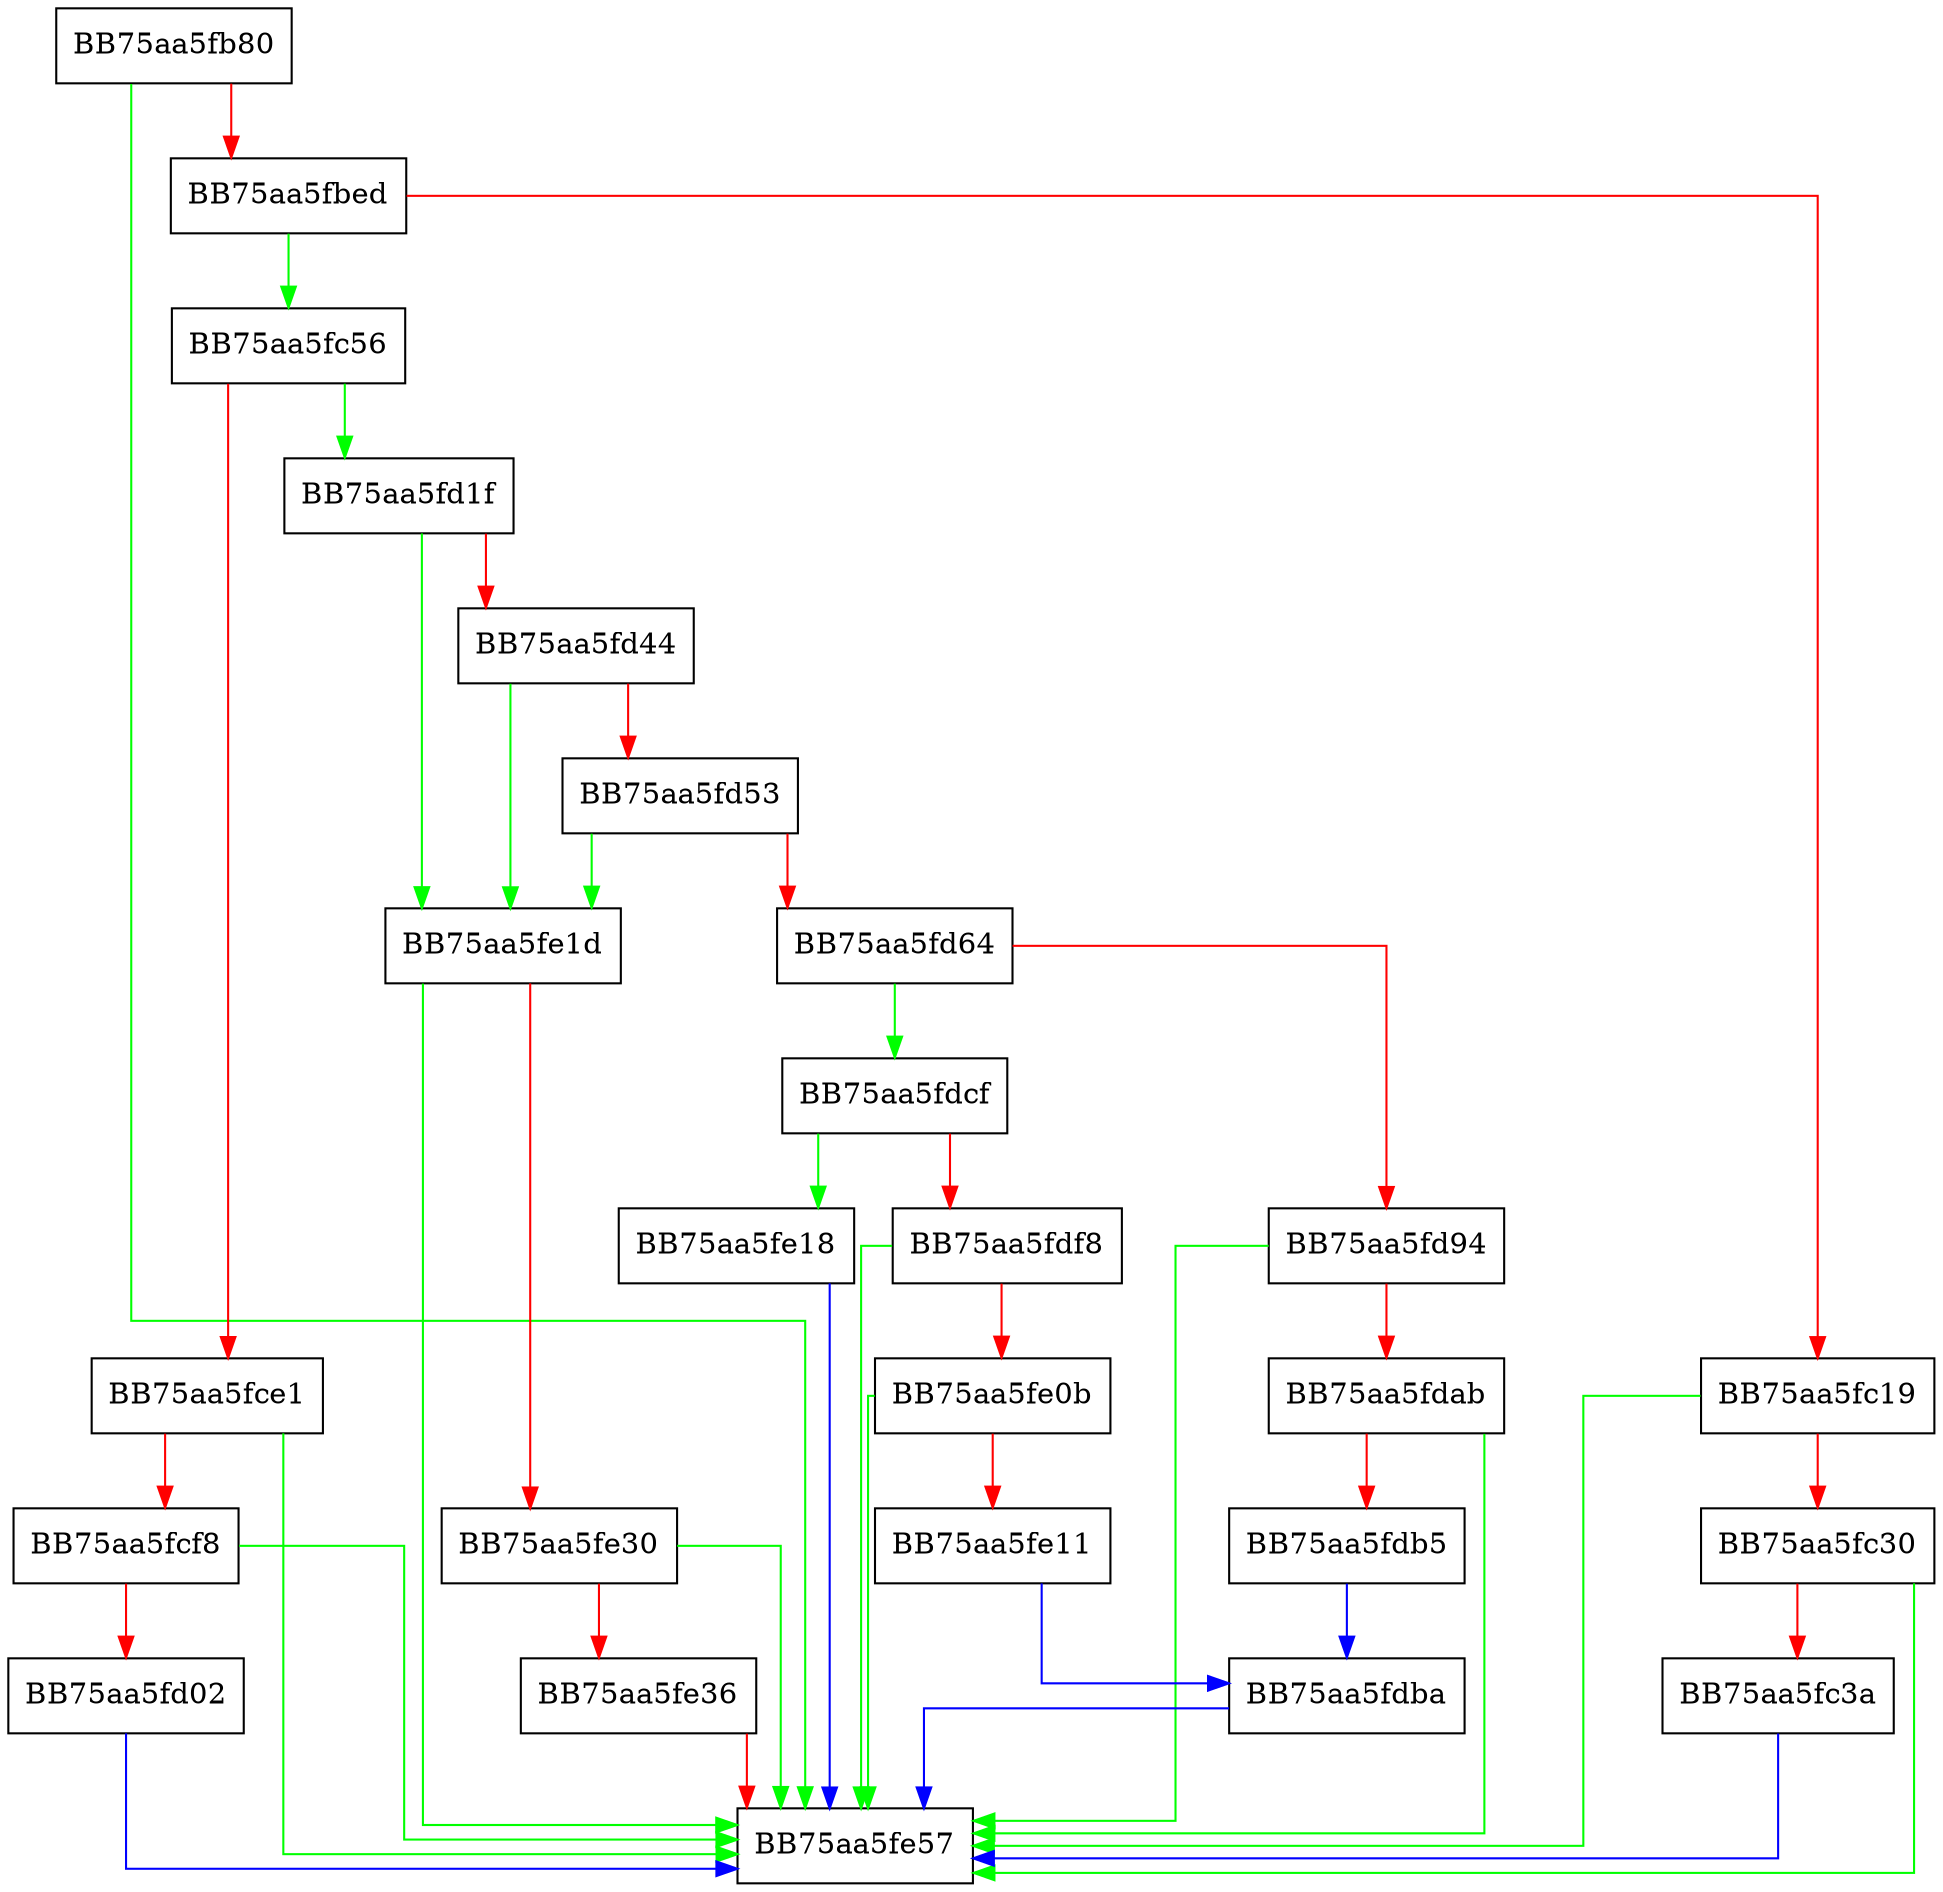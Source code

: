 digraph LzmaDecompress {
  node [shape="box"];
  graph [splines=ortho];
  BB75aa5fb80 -> BB75aa5fe57 [color="green"];
  BB75aa5fb80 -> BB75aa5fbed [color="red"];
  BB75aa5fbed -> BB75aa5fc56 [color="green"];
  BB75aa5fbed -> BB75aa5fc19 [color="red"];
  BB75aa5fc19 -> BB75aa5fe57 [color="green"];
  BB75aa5fc19 -> BB75aa5fc30 [color="red"];
  BB75aa5fc30 -> BB75aa5fe57 [color="green"];
  BB75aa5fc30 -> BB75aa5fc3a [color="red"];
  BB75aa5fc3a -> BB75aa5fe57 [color="blue"];
  BB75aa5fc56 -> BB75aa5fd1f [color="green"];
  BB75aa5fc56 -> BB75aa5fce1 [color="red"];
  BB75aa5fce1 -> BB75aa5fe57 [color="green"];
  BB75aa5fce1 -> BB75aa5fcf8 [color="red"];
  BB75aa5fcf8 -> BB75aa5fe57 [color="green"];
  BB75aa5fcf8 -> BB75aa5fd02 [color="red"];
  BB75aa5fd02 -> BB75aa5fe57 [color="blue"];
  BB75aa5fd1f -> BB75aa5fe1d [color="green"];
  BB75aa5fd1f -> BB75aa5fd44 [color="red"];
  BB75aa5fd44 -> BB75aa5fe1d [color="green"];
  BB75aa5fd44 -> BB75aa5fd53 [color="red"];
  BB75aa5fd53 -> BB75aa5fe1d [color="green"];
  BB75aa5fd53 -> BB75aa5fd64 [color="red"];
  BB75aa5fd64 -> BB75aa5fdcf [color="green"];
  BB75aa5fd64 -> BB75aa5fd94 [color="red"];
  BB75aa5fd94 -> BB75aa5fe57 [color="green"];
  BB75aa5fd94 -> BB75aa5fdab [color="red"];
  BB75aa5fdab -> BB75aa5fe57 [color="green"];
  BB75aa5fdab -> BB75aa5fdb5 [color="red"];
  BB75aa5fdb5 -> BB75aa5fdba [color="blue"];
  BB75aa5fdba -> BB75aa5fe57 [color="blue"];
  BB75aa5fdcf -> BB75aa5fe18 [color="green"];
  BB75aa5fdcf -> BB75aa5fdf8 [color="red"];
  BB75aa5fdf8 -> BB75aa5fe57 [color="green"];
  BB75aa5fdf8 -> BB75aa5fe0b [color="red"];
  BB75aa5fe0b -> BB75aa5fe57 [color="green"];
  BB75aa5fe0b -> BB75aa5fe11 [color="red"];
  BB75aa5fe11 -> BB75aa5fdba [color="blue"];
  BB75aa5fe18 -> BB75aa5fe57 [color="blue"];
  BB75aa5fe1d -> BB75aa5fe57 [color="green"];
  BB75aa5fe1d -> BB75aa5fe30 [color="red"];
  BB75aa5fe30 -> BB75aa5fe57 [color="green"];
  BB75aa5fe30 -> BB75aa5fe36 [color="red"];
  BB75aa5fe36 -> BB75aa5fe57 [color="red"];
}